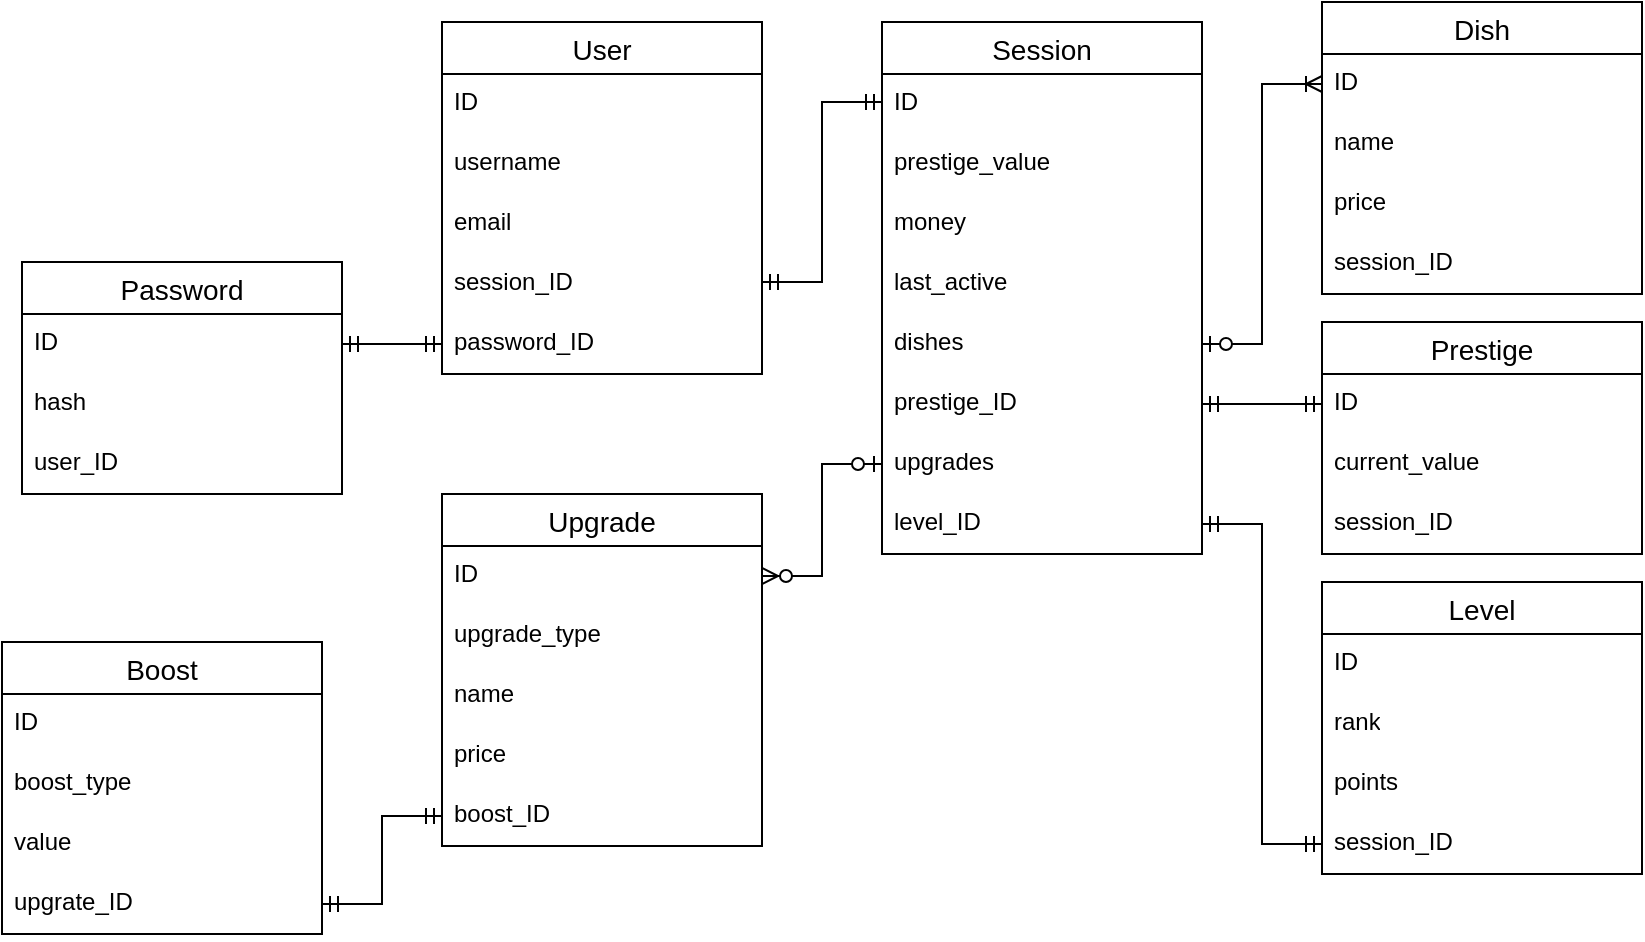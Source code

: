<mxfile version="26.0.9">
  <diagram name="Страница — 1" id="-hnwJY_ZLb4BY9aR_bFh">
    <mxGraphModel dx="1395" dy="703" grid="1" gridSize="10" guides="1" tooltips="1" connect="1" arrows="1" fold="1" page="1" pageScale="1" pageWidth="827" pageHeight="1169" math="0" shadow="0">
      <root>
        <mxCell id="0" />
        <mxCell id="1" parent="0" />
        <mxCell id="xeiPXnJ2yx_SIP3vsYQ--27" value="User" style="swimlane;fontStyle=0;childLayout=stackLayout;horizontal=1;startSize=26;horizontalStack=0;resizeParent=1;resizeParentMax=0;resizeLast=0;collapsible=1;marginBottom=0;align=center;fontSize=14;" parent="1" vertex="1">
          <mxGeometry x="220" y="40" width="160" height="176" as="geometry" />
        </mxCell>
        <mxCell id="xeiPXnJ2yx_SIP3vsYQ--28" value="ID" style="text;strokeColor=none;fillColor=none;spacingLeft=4;spacingRight=4;overflow=hidden;rotatable=0;points=[[0,0.5],[1,0.5]];portConstraint=eastwest;fontSize=12;whiteSpace=wrap;html=1;" parent="xeiPXnJ2yx_SIP3vsYQ--27" vertex="1">
          <mxGeometry y="26" width="160" height="30" as="geometry" />
        </mxCell>
        <mxCell id="xeiPXnJ2yx_SIP3vsYQ--29" value="username" style="text;strokeColor=none;fillColor=none;spacingLeft=4;spacingRight=4;overflow=hidden;rotatable=0;points=[[0,0.5],[1,0.5]];portConstraint=eastwest;fontSize=12;whiteSpace=wrap;html=1;" parent="xeiPXnJ2yx_SIP3vsYQ--27" vertex="1">
          <mxGeometry y="56" width="160" height="30" as="geometry" />
        </mxCell>
        <mxCell id="xeiPXnJ2yx_SIP3vsYQ--30" value="email" style="text;strokeColor=none;fillColor=none;spacingLeft=4;spacingRight=4;overflow=hidden;rotatable=0;points=[[0,0.5],[1,0.5]];portConstraint=eastwest;fontSize=12;whiteSpace=wrap;html=1;" parent="xeiPXnJ2yx_SIP3vsYQ--27" vertex="1">
          <mxGeometry y="86" width="160" height="30" as="geometry" />
        </mxCell>
        <mxCell id="xeiPXnJ2yx_SIP3vsYQ--50" value="session_ID" style="text;strokeColor=none;fillColor=none;spacingLeft=4;spacingRight=4;overflow=hidden;rotatable=0;points=[[0,0.5],[1,0.5]];portConstraint=eastwest;fontSize=12;whiteSpace=wrap;html=1;" parent="xeiPXnJ2yx_SIP3vsYQ--27" vertex="1">
          <mxGeometry y="116" width="160" height="30" as="geometry" />
        </mxCell>
        <mxCell id="xeiPXnJ2yx_SIP3vsYQ--54" value="password_ID" style="text;strokeColor=none;fillColor=none;spacingLeft=4;spacingRight=4;overflow=hidden;rotatable=0;points=[[0,0.5],[1,0.5]];portConstraint=eastwest;fontSize=12;whiteSpace=wrap;html=1;" parent="xeiPXnJ2yx_SIP3vsYQ--27" vertex="1">
          <mxGeometry y="146" width="160" height="30" as="geometry" />
        </mxCell>
        <mxCell id="xeiPXnJ2yx_SIP3vsYQ--33" value="Password" style="swimlane;fontStyle=0;childLayout=stackLayout;horizontal=1;startSize=26;horizontalStack=0;resizeParent=1;resizeParentMax=0;resizeLast=0;collapsible=1;marginBottom=0;align=center;fontSize=14;" parent="1" vertex="1">
          <mxGeometry x="10" y="160" width="160" height="116" as="geometry" />
        </mxCell>
        <mxCell id="xeiPXnJ2yx_SIP3vsYQ--34" value="ID" style="text;strokeColor=none;fillColor=none;spacingLeft=4;spacingRight=4;overflow=hidden;rotatable=0;points=[[0,0.5],[1,0.5]];portConstraint=eastwest;fontSize=12;whiteSpace=wrap;html=1;" parent="xeiPXnJ2yx_SIP3vsYQ--33" vertex="1">
          <mxGeometry y="26" width="160" height="30" as="geometry" />
        </mxCell>
        <mxCell id="xeiPXnJ2yx_SIP3vsYQ--36" value="hash" style="text;strokeColor=none;fillColor=none;spacingLeft=4;spacingRight=4;overflow=hidden;rotatable=0;points=[[0,0.5],[1,0.5]];portConstraint=eastwest;fontSize=12;whiteSpace=wrap;html=1;" parent="xeiPXnJ2yx_SIP3vsYQ--33" vertex="1">
          <mxGeometry y="56" width="160" height="30" as="geometry" />
        </mxCell>
        <mxCell id="xeiPXnJ2yx_SIP3vsYQ--44" value="user_ID" style="text;strokeColor=none;fillColor=none;spacingLeft=4;spacingRight=4;overflow=hidden;rotatable=0;points=[[0,0.5],[1,0.5]];portConstraint=eastwest;fontSize=12;whiteSpace=wrap;html=1;" parent="xeiPXnJ2yx_SIP3vsYQ--33" vertex="1">
          <mxGeometry y="86" width="160" height="30" as="geometry" />
        </mxCell>
        <mxCell id="xeiPXnJ2yx_SIP3vsYQ--37" value="Session" style="swimlane;fontStyle=0;childLayout=stackLayout;horizontal=1;startSize=26;horizontalStack=0;resizeParent=1;resizeParentMax=0;resizeLast=0;collapsible=1;marginBottom=0;align=center;fontSize=14;" parent="1" vertex="1">
          <mxGeometry x="440" y="40" width="160" height="266" as="geometry" />
        </mxCell>
        <mxCell id="xeiPXnJ2yx_SIP3vsYQ--38" value="ID" style="text;strokeColor=none;fillColor=none;spacingLeft=4;spacingRight=4;overflow=hidden;rotatable=0;points=[[0,0.5],[1,0.5]];portConstraint=eastwest;fontSize=12;whiteSpace=wrap;html=1;" parent="xeiPXnJ2yx_SIP3vsYQ--37" vertex="1">
          <mxGeometry y="26" width="160" height="30" as="geometry" />
        </mxCell>
        <mxCell id="xeiPXnJ2yx_SIP3vsYQ--56" value="prestige_value" style="text;strokeColor=none;fillColor=none;spacingLeft=4;spacingRight=4;overflow=hidden;rotatable=0;points=[[0,0.5],[1,0.5]];portConstraint=eastwest;fontSize=12;whiteSpace=wrap;html=1;" parent="xeiPXnJ2yx_SIP3vsYQ--37" vertex="1">
          <mxGeometry y="56" width="160" height="30" as="geometry" />
        </mxCell>
        <mxCell id="xeiPXnJ2yx_SIP3vsYQ--62" value="money" style="text;strokeColor=none;fillColor=none;spacingLeft=4;spacingRight=4;overflow=hidden;rotatable=0;points=[[0,0.5],[1,0.5]];portConstraint=eastwest;fontSize=12;whiteSpace=wrap;html=1;" parent="xeiPXnJ2yx_SIP3vsYQ--37" vertex="1">
          <mxGeometry y="86" width="160" height="30" as="geometry" />
        </mxCell>
        <mxCell id="xeiPXnJ2yx_SIP3vsYQ--64" value="last_active" style="text;strokeColor=none;fillColor=none;spacingLeft=4;spacingRight=4;overflow=hidden;rotatable=0;points=[[0,0.5],[1,0.5]];portConstraint=eastwest;fontSize=12;whiteSpace=wrap;html=1;" parent="xeiPXnJ2yx_SIP3vsYQ--37" vertex="1">
          <mxGeometry y="116" width="160" height="30" as="geometry" />
        </mxCell>
        <mxCell id="xeiPXnJ2yx_SIP3vsYQ--124" value="dishes" style="text;strokeColor=none;fillColor=none;spacingLeft=4;spacingRight=4;overflow=hidden;rotatable=0;points=[[0,0.5],[1,0.5]];portConstraint=eastwest;fontSize=12;whiteSpace=wrap;html=1;" parent="xeiPXnJ2yx_SIP3vsYQ--37" vertex="1">
          <mxGeometry y="146" width="160" height="30" as="geometry" />
        </mxCell>
        <mxCell id="xeiPXnJ2yx_SIP3vsYQ--132" value="prestige_ID" style="text;strokeColor=none;fillColor=none;spacingLeft=4;spacingRight=4;overflow=hidden;rotatable=0;points=[[0,0.5],[1,0.5]];portConstraint=eastwest;fontSize=12;whiteSpace=wrap;html=1;" parent="xeiPXnJ2yx_SIP3vsYQ--37" vertex="1">
          <mxGeometry y="176" width="160" height="30" as="geometry" />
        </mxCell>
        <mxCell id="xeiPXnJ2yx_SIP3vsYQ--134" value="upgrades" style="text;strokeColor=none;fillColor=none;spacingLeft=4;spacingRight=4;overflow=hidden;rotatable=0;points=[[0,0.5],[1,0.5]];portConstraint=eastwest;fontSize=12;whiteSpace=wrap;html=1;" parent="xeiPXnJ2yx_SIP3vsYQ--37" vertex="1">
          <mxGeometry y="206" width="160" height="30" as="geometry" />
        </mxCell>
        <mxCell id="xeiPXnJ2yx_SIP3vsYQ--39" value="level_ID" style="text;strokeColor=none;fillColor=none;spacingLeft=4;spacingRight=4;overflow=hidden;rotatable=0;points=[[0,0.5],[1,0.5]];portConstraint=eastwest;fontSize=12;whiteSpace=wrap;html=1;" parent="xeiPXnJ2yx_SIP3vsYQ--37" vertex="1">
          <mxGeometry y="236" width="160" height="30" as="geometry" />
        </mxCell>
        <mxCell id="xeiPXnJ2yx_SIP3vsYQ--45" value="Prestige" style="swimlane;fontStyle=0;childLayout=stackLayout;horizontal=1;startSize=26;horizontalStack=0;resizeParent=1;resizeParentMax=0;resizeLast=0;collapsible=1;marginBottom=0;align=center;fontSize=14;" parent="1" vertex="1">
          <mxGeometry x="660" y="190" width="160" height="116" as="geometry" />
        </mxCell>
        <mxCell id="xeiPXnJ2yx_SIP3vsYQ--46" value="ID" style="text;strokeColor=none;fillColor=none;spacingLeft=4;spacingRight=4;overflow=hidden;rotatable=0;points=[[0,0.5],[1,0.5]];portConstraint=eastwest;fontSize=12;whiteSpace=wrap;html=1;" parent="xeiPXnJ2yx_SIP3vsYQ--45" vertex="1">
          <mxGeometry y="26" width="160" height="30" as="geometry" />
        </mxCell>
        <mxCell id="xeiPXnJ2yx_SIP3vsYQ--47" value="current_value" style="text;strokeColor=none;fillColor=none;spacingLeft=4;spacingRight=4;overflow=hidden;rotatable=0;points=[[0,0.5],[1,0.5]];portConstraint=eastwest;fontSize=12;whiteSpace=wrap;html=1;" parent="xeiPXnJ2yx_SIP3vsYQ--45" vertex="1">
          <mxGeometry y="56" width="160" height="30" as="geometry" />
        </mxCell>
        <mxCell id="xeiPXnJ2yx_SIP3vsYQ--52" value="session_ID" style="text;strokeColor=none;fillColor=none;spacingLeft=4;spacingRight=4;overflow=hidden;rotatable=0;points=[[0,0.5],[1,0.5]];portConstraint=eastwest;fontSize=12;whiteSpace=wrap;html=1;" parent="xeiPXnJ2yx_SIP3vsYQ--45" vertex="1">
          <mxGeometry y="86" width="160" height="30" as="geometry" />
        </mxCell>
        <mxCell id="xeiPXnJ2yx_SIP3vsYQ--51" value="" style="edgeStyle=entityRelationEdgeStyle;fontSize=12;html=1;endArrow=ERmandOne;startArrow=ERmandOne;rounded=0;entryX=0;entryY=0.5;entryDx=0;entryDy=0;exitX=1;exitY=0.5;exitDx=0;exitDy=0;" parent="1" source="xeiPXnJ2yx_SIP3vsYQ--132" target="xeiPXnJ2yx_SIP3vsYQ--46" edge="1">
          <mxGeometry width="100" height="100" relative="1" as="geometry">
            <mxPoint x="640" y="181" as="sourcePoint" />
            <mxPoint x="230" y="286" as="targetPoint" />
            <Array as="points">
              <mxPoint x="250" y="260" />
              <mxPoint x="260" y="230" />
            </Array>
          </mxGeometry>
        </mxCell>
        <mxCell id="xeiPXnJ2yx_SIP3vsYQ--57" value="" style="fontSize=12;html=1;endArrow=ERmandOne;startArrow=ERmandOne;rounded=0;" parent="1" edge="1">
          <mxGeometry width="100" height="100" relative="1" as="geometry">
            <mxPoint x="380" y="170" as="sourcePoint" />
            <mxPoint x="440" y="80" as="targetPoint" />
            <Array as="points">
              <mxPoint x="410" y="170" />
              <mxPoint x="410" y="80" />
            </Array>
          </mxGeometry>
        </mxCell>
        <mxCell id="xeiPXnJ2yx_SIP3vsYQ--65" value="Dish" style="swimlane;fontStyle=0;childLayout=stackLayout;horizontal=1;startSize=26;horizontalStack=0;resizeParent=1;resizeParentMax=0;resizeLast=0;collapsible=1;marginBottom=0;align=center;fontSize=14;" parent="1" vertex="1">
          <mxGeometry x="660" y="30" width="160" height="146" as="geometry" />
        </mxCell>
        <mxCell id="xeiPXnJ2yx_SIP3vsYQ--66" value="ID" style="text;strokeColor=none;fillColor=none;spacingLeft=4;spacingRight=4;overflow=hidden;rotatable=0;points=[[0,0.5],[1,0.5]];portConstraint=eastwest;fontSize=12;whiteSpace=wrap;html=1;" parent="xeiPXnJ2yx_SIP3vsYQ--65" vertex="1">
          <mxGeometry y="26" width="160" height="30" as="geometry" />
        </mxCell>
        <mxCell id="xeiPXnJ2yx_SIP3vsYQ--67" value="name" style="text;strokeColor=none;fillColor=none;spacingLeft=4;spacingRight=4;overflow=hidden;rotatable=0;points=[[0,0.5],[1,0.5]];portConstraint=eastwest;fontSize=12;whiteSpace=wrap;html=1;" parent="xeiPXnJ2yx_SIP3vsYQ--65" vertex="1">
          <mxGeometry y="56" width="160" height="30" as="geometry" />
        </mxCell>
        <mxCell id="xeiPXnJ2yx_SIP3vsYQ--70" value="price" style="text;strokeColor=none;fillColor=none;spacingLeft=4;spacingRight=4;overflow=hidden;rotatable=0;points=[[0,0.5],[1,0.5]];portConstraint=eastwest;fontSize=12;whiteSpace=wrap;html=1;" parent="xeiPXnJ2yx_SIP3vsYQ--65" vertex="1">
          <mxGeometry y="86" width="160" height="30" as="geometry" />
        </mxCell>
        <mxCell id="xeiPXnJ2yx_SIP3vsYQ--125" value="session_ID" style="text;strokeColor=none;fillColor=none;spacingLeft=4;spacingRight=4;overflow=hidden;rotatable=0;points=[[0,0.5],[1,0.5]];portConstraint=eastwest;fontSize=12;whiteSpace=wrap;html=1;" parent="xeiPXnJ2yx_SIP3vsYQ--65" vertex="1">
          <mxGeometry y="116" width="160" height="30" as="geometry" />
        </mxCell>
        <mxCell id="xeiPXnJ2yx_SIP3vsYQ--99" value="Upgrade" style="swimlane;fontStyle=0;childLayout=stackLayout;horizontal=1;startSize=26;horizontalStack=0;resizeParent=1;resizeParentMax=0;resizeLast=0;collapsible=1;marginBottom=0;align=center;fontSize=14;" parent="1" vertex="1">
          <mxGeometry x="220" y="276" width="160" height="176" as="geometry" />
        </mxCell>
        <mxCell id="xeiPXnJ2yx_SIP3vsYQ--100" value="ID" style="text;strokeColor=none;fillColor=none;spacingLeft=4;spacingRight=4;overflow=hidden;rotatable=0;points=[[0,0.5],[1,0.5]];portConstraint=eastwest;fontSize=12;whiteSpace=wrap;html=1;" parent="xeiPXnJ2yx_SIP3vsYQ--99" vertex="1">
          <mxGeometry y="26" width="160" height="30" as="geometry" />
        </mxCell>
        <mxCell id="xeiPXnJ2yx_SIP3vsYQ--101" value="upgrade_type" style="text;strokeColor=none;fillColor=none;spacingLeft=4;spacingRight=4;overflow=hidden;rotatable=0;points=[[0,0.5],[1,0.5]];portConstraint=eastwest;fontSize=12;whiteSpace=wrap;html=1;" parent="xeiPXnJ2yx_SIP3vsYQ--99" vertex="1">
          <mxGeometry y="56" width="160" height="30" as="geometry" />
        </mxCell>
        <mxCell id="xeiPXnJ2yx_SIP3vsYQ--103" value="name" style="text;strokeColor=none;fillColor=none;spacingLeft=4;spacingRight=4;overflow=hidden;rotatable=0;points=[[0,0.5],[1,0.5]];portConstraint=eastwest;fontSize=12;whiteSpace=wrap;html=1;" parent="xeiPXnJ2yx_SIP3vsYQ--99" vertex="1">
          <mxGeometry y="86" width="160" height="30" as="geometry" />
        </mxCell>
        <mxCell id="xeiPXnJ2yx_SIP3vsYQ--105" value="price" style="text;strokeColor=none;fillColor=none;spacingLeft=4;spacingRight=4;overflow=hidden;rotatable=0;points=[[0,0.5],[1,0.5]];portConstraint=eastwest;fontSize=12;whiteSpace=wrap;html=1;" parent="xeiPXnJ2yx_SIP3vsYQ--99" vertex="1">
          <mxGeometry y="116" width="160" height="30" as="geometry" />
        </mxCell>
        <mxCell id="xeiPXnJ2yx_SIP3vsYQ--137" value="boost_ID" style="text;strokeColor=none;fillColor=none;spacingLeft=4;spacingRight=4;overflow=hidden;rotatable=0;points=[[0,0.5],[1,0.5]];portConstraint=eastwest;fontSize=12;whiteSpace=wrap;html=1;" parent="xeiPXnJ2yx_SIP3vsYQ--99" vertex="1">
          <mxGeometry y="146" width="160" height="30" as="geometry" />
        </mxCell>
        <mxCell id="xeiPXnJ2yx_SIP3vsYQ--112" value="Boost" style="swimlane;fontStyle=0;childLayout=stackLayout;horizontal=1;startSize=26;horizontalStack=0;resizeParent=1;resizeParentMax=0;resizeLast=0;collapsible=1;marginBottom=0;align=center;fontSize=14;" parent="1" vertex="1">
          <mxGeometry y="350" width="160" height="146" as="geometry" />
        </mxCell>
        <mxCell id="xeiPXnJ2yx_SIP3vsYQ--113" value="ID" style="text;strokeColor=none;fillColor=none;spacingLeft=4;spacingRight=4;overflow=hidden;rotatable=0;points=[[0,0.5],[1,0.5]];portConstraint=eastwest;fontSize=12;whiteSpace=wrap;html=1;" parent="xeiPXnJ2yx_SIP3vsYQ--112" vertex="1">
          <mxGeometry y="26" width="160" height="30" as="geometry" />
        </mxCell>
        <mxCell id="xeiPXnJ2yx_SIP3vsYQ--114" value="boost_type" style="text;strokeColor=none;fillColor=none;spacingLeft=4;spacingRight=4;overflow=hidden;rotatable=0;points=[[0,0.5],[1,0.5]];portConstraint=eastwest;fontSize=12;whiteSpace=wrap;html=1;" parent="xeiPXnJ2yx_SIP3vsYQ--112" vertex="1">
          <mxGeometry y="56" width="160" height="30" as="geometry" />
        </mxCell>
        <mxCell id="xeiPXnJ2yx_SIP3vsYQ--120" value="value" style="text;strokeColor=none;fillColor=none;spacingLeft=4;spacingRight=4;overflow=hidden;rotatable=0;points=[[0,0.5],[1,0.5]];portConstraint=eastwest;fontSize=12;whiteSpace=wrap;html=1;" parent="xeiPXnJ2yx_SIP3vsYQ--112" vertex="1">
          <mxGeometry y="86" width="160" height="30" as="geometry" />
        </mxCell>
        <mxCell id="xeiPXnJ2yx_SIP3vsYQ--136" value="upgrate_ID" style="text;strokeColor=none;fillColor=none;spacingLeft=4;spacingRight=4;overflow=hidden;rotatable=0;points=[[0,0.5],[1,0.5]];portConstraint=eastwest;fontSize=12;whiteSpace=wrap;html=1;" parent="xeiPXnJ2yx_SIP3vsYQ--112" vertex="1">
          <mxGeometry y="116" width="160" height="30" as="geometry" />
        </mxCell>
        <mxCell id="xeiPXnJ2yx_SIP3vsYQ--121" value="" style="edgeStyle=entityRelationEdgeStyle;fontSize=12;html=1;endArrow=ERmandOne;startArrow=ERmandOne;rounded=0;entryX=0;entryY=0.5;entryDx=0;entryDy=0;exitX=1;exitY=0.5;exitDx=0;exitDy=0;" parent="1" source="xeiPXnJ2yx_SIP3vsYQ--34" target="xeiPXnJ2yx_SIP3vsYQ--54" edge="1">
          <mxGeometry width="100" height="100" relative="1" as="geometry">
            <mxPoint x="-40" y="310" as="sourcePoint" />
            <mxPoint x="60" y="216" as="targetPoint" />
          </mxGeometry>
        </mxCell>
        <mxCell id="xeiPXnJ2yx_SIP3vsYQ--123" value="" style="edgeStyle=entityRelationEdgeStyle;fontSize=12;html=1;endArrow=ERoneToMany;startArrow=ERzeroToOne;rounded=0;entryX=0;entryY=0.5;entryDx=0;entryDy=0;exitX=1;exitY=0.5;exitDx=0;exitDy=0;" parent="1" source="xeiPXnJ2yx_SIP3vsYQ--124" target="xeiPXnJ2yx_SIP3vsYQ--66" edge="1">
          <mxGeometry width="100" height="100" relative="1" as="geometry">
            <mxPoint x="430" y="340" as="sourcePoint" />
            <mxPoint x="530" y="240" as="targetPoint" />
          </mxGeometry>
        </mxCell>
        <mxCell id="xeiPXnJ2yx_SIP3vsYQ--126" value="Level" style="swimlane;fontStyle=0;childLayout=stackLayout;horizontal=1;startSize=26;horizontalStack=0;resizeParent=1;resizeParentMax=0;resizeLast=0;collapsible=1;marginBottom=0;align=center;fontSize=14;" parent="1" vertex="1">
          <mxGeometry x="660" y="320" width="160" height="146" as="geometry" />
        </mxCell>
        <mxCell id="xeiPXnJ2yx_SIP3vsYQ--127" value="ID" style="text;strokeColor=none;fillColor=none;spacingLeft=4;spacingRight=4;overflow=hidden;rotatable=0;points=[[0,0.5],[1,0.5]];portConstraint=eastwest;fontSize=12;whiteSpace=wrap;html=1;" parent="xeiPXnJ2yx_SIP3vsYQ--126" vertex="1">
          <mxGeometry y="26" width="160" height="30" as="geometry" />
        </mxCell>
        <mxCell id="xeiPXnJ2yx_SIP3vsYQ--128" value="rank" style="text;strokeColor=none;fillColor=none;spacingLeft=4;spacingRight=4;overflow=hidden;rotatable=0;points=[[0,0.5],[1,0.5]];portConstraint=eastwest;fontSize=12;whiteSpace=wrap;html=1;" parent="xeiPXnJ2yx_SIP3vsYQ--126" vertex="1">
          <mxGeometry y="56" width="160" height="30" as="geometry" />
        </mxCell>
        <mxCell id="xeiPXnJ2yx_SIP3vsYQ--129" value="points" style="text;strokeColor=none;fillColor=none;spacingLeft=4;spacingRight=4;overflow=hidden;rotatable=0;points=[[0,0.5],[1,0.5]];portConstraint=eastwest;fontSize=12;whiteSpace=wrap;html=1;" parent="xeiPXnJ2yx_SIP3vsYQ--126" vertex="1">
          <mxGeometry y="86" width="160" height="30" as="geometry" />
        </mxCell>
        <mxCell id="xeiPXnJ2yx_SIP3vsYQ--133" value="session_ID" style="text;strokeColor=none;fillColor=none;spacingLeft=4;spacingRight=4;overflow=hidden;rotatable=0;points=[[0,0.5],[1,0.5]];portConstraint=eastwest;fontSize=12;whiteSpace=wrap;html=1;" parent="xeiPXnJ2yx_SIP3vsYQ--126" vertex="1">
          <mxGeometry y="116" width="160" height="30" as="geometry" />
        </mxCell>
        <mxCell id="xeiPXnJ2yx_SIP3vsYQ--130" value="" style="edgeStyle=entityRelationEdgeStyle;fontSize=12;html=1;endArrow=ERmandOne;startArrow=ERmandOne;rounded=0;exitX=0;exitY=0.5;exitDx=0;exitDy=0;entryX=1;entryY=0.5;entryDx=0;entryDy=0;" parent="1" source="xeiPXnJ2yx_SIP3vsYQ--133" target="xeiPXnJ2yx_SIP3vsYQ--39" edge="1">
          <mxGeometry width="100" height="100" relative="1" as="geometry">
            <mxPoint x="570" y="450" as="sourcePoint" />
            <mxPoint x="380" y="280" as="targetPoint" />
            <Array as="points">
              <mxPoint x="610" y="360" />
              <mxPoint x="650" y="350" />
              <mxPoint x="600" y="290" />
              <mxPoint x="600" y="290" />
            </Array>
          </mxGeometry>
        </mxCell>
        <mxCell id="xeiPXnJ2yx_SIP3vsYQ--135" value="" style="edgeStyle=entityRelationEdgeStyle;fontSize=12;html=1;endArrow=ERzeroToMany;startArrow=ERzeroToOne;rounded=0;entryX=1;entryY=0.5;entryDx=0;entryDy=0;exitX=0;exitY=0.5;exitDx=0;exitDy=0;" parent="1" source="xeiPXnJ2yx_SIP3vsYQ--134" target="xeiPXnJ2yx_SIP3vsYQ--100" edge="1">
          <mxGeometry width="100" height="100" relative="1" as="geometry">
            <mxPoint x="260" y="340" as="sourcePoint" />
            <mxPoint x="360" y="240" as="targetPoint" />
          </mxGeometry>
        </mxCell>
        <mxCell id="xeiPXnJ2yx_SIP3vsYQ--138" value="" style="edgeStyle=entityRelationEdgeStyle;fontSize=12;html=1;endArrow=ERmandOne;startArrow=ERmandOne;rounded=0;entryX=0;entryY=0.5;entryDx=0;entryDy=0;exitX=1;exitY=0.5;exitDx=0;exitDy=0;" parent="1" source="xeiPXnJ2yx_SIP3vsYQ--136" target="xeiPXnJ2yx_SIP3vsYQ--137" edge="1">
          <mxGeometry width="100" height="100" relative="1" as="geometry">
            <mxPoint x="110" y="530" as="sourcePoint" />
            <mxPoint x="210" y="430" as="targetPoint" />
            <Array as="points">
              <mxPoint x="190" y="470" />
              <mxPoint x="200" y="481" />
              <mxPoint x="200" y="459" />
              <mxPoint x="210" y="470" />
              <mxPoint x="210" y="450" />
              <mxPoint x="200" y="450" />
              <mxPoint x="190" y="437" />
            </Array>
          </mxGeometry>
        </mxCell>
      </root>
    </mxGraphModel>
  </diagram>
</mxfile>
